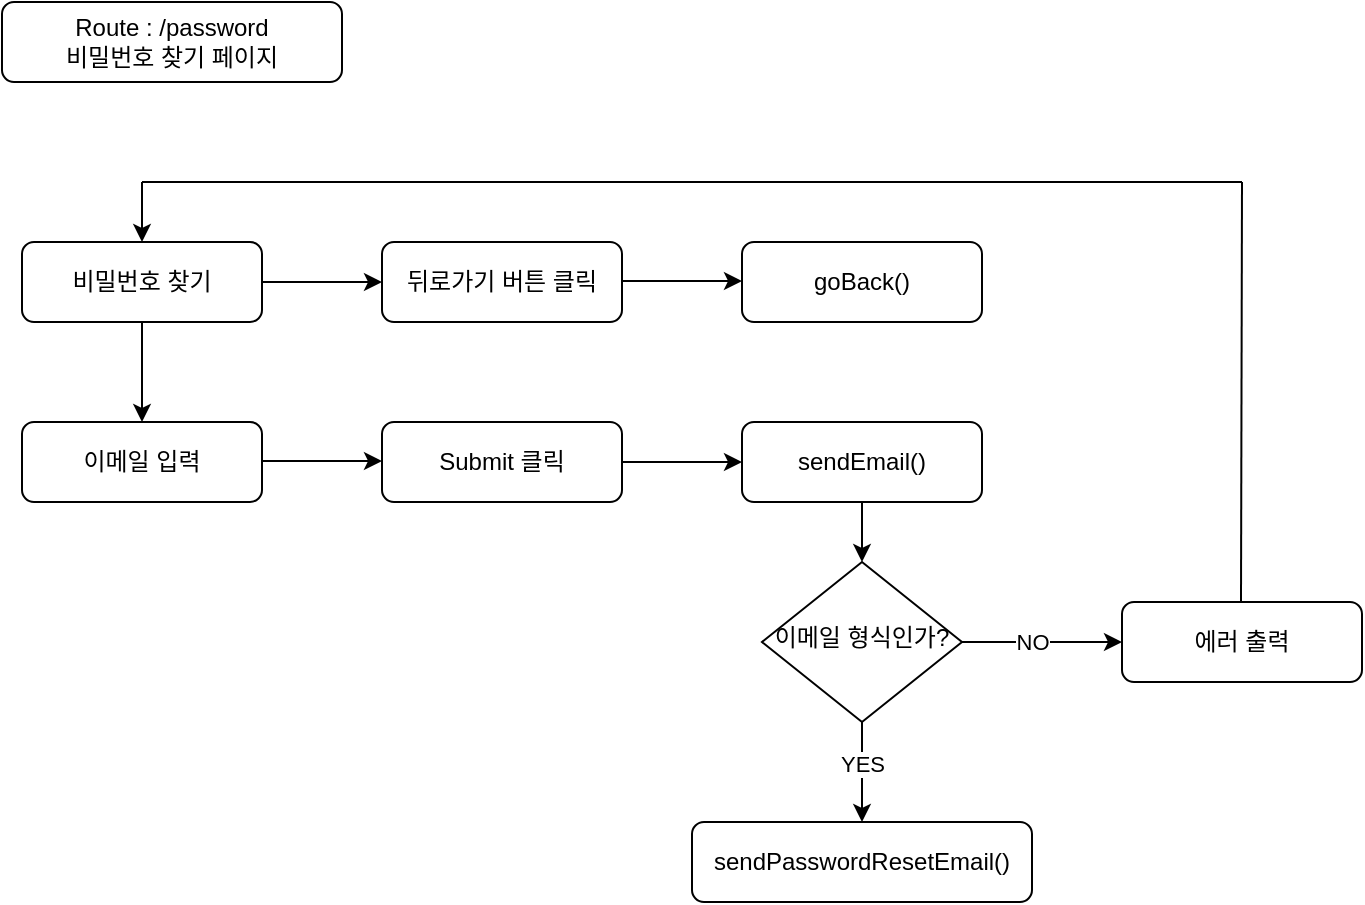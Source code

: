 <mxfile version="16.5.5" type="device"><diagram id="C5RBs43oDa-KdzZeNtuy" name="Page-1"><mxGraphModel dx="850" dy="511" grid="1" gridSize="10" guides="1" tooltips="1" connect="1" arrows="1" fold="1" page="1" pageScale="1" pageWidth="827" pageHeight="1169" math="0" shadow="0"><root><mxCell id="WIyWlLk6GJQsqaUBKTNV-0"/><mxCell id="WIyWlLk6GJQsqaUBKTNV-1" parent="WIyWlLk6GJQsqaUBKTNV-0"/><mxCell id="WIyWlLk6GJQsqaUBKTNV-3" value="비밀번호 찾기" style="rounded=1;whiteSpace=wrap;html=1;fontSize=12;glass=0;strokeWidth=1;shadow=0;" parent="WIyWlLk6GJQsqaUBKTNV-1" vertex="1"><mxGeometry x="70" y="160" width="120" height="40" as="geometry"/></mxCell><mxCell id="WIyWlLk6GJQsqaUBKTNV-6" value="이메일 형식인가?" style="rhombus;whiteSpace=wrap;html=1;shadow=0;fontFamily=Helvetica;fontSize=12;align=center;strokeWidth=1;spacing=6;spacingTop=-4;" parent="WIyWlLk6GJQsqaUBKTNV-1" vertex="1"><mxGeometry x="440" y="320" width="100" height="80" as="geometry"/></mxCell><mxCell id="WIyWlLk6GJQsqaUBKTNV-11" value="goBack()" style="rounded=1;whiteSpace=wrap;html=1;fontSize=12;glass=0;strokeWidth=1;shadow=0;" parent="WIyWlLk6GJQsqaUBKTNV-1" vertex="1"><mxGeometry x="430" y="160" width="120" height="40" as="geometry"/></mxCell><mxCell id="9v0VACQXdXDO3OVwB4aU-0" value="Route : /password&lt;br&gt;비밀번호 찾기 페이지" style="rounded=1;whiteSpace=wrap;html=1;fontSize=12;glass=0;strokeWidth=1;shadow=0;" vertex="1" parent="WIyWlLk6GJQsqaUBKTNV-1"><mxGeometry x="60" y="40" width="170" height="40" as="geometry"/></mxCell><mxCell id="9v0VACQXdXDO3OVwB4aU-8" value="" style="endArrow=classic;html=1;rounded=0;exitX=1;exitY=0.5;exitDx=0;exitDy=0;" edge="1" parent="WIyWlLk6GJQsqaUBKTNV-1" source="WIyWlLk6GJQsqaUBKTNV-3"><mxGeometry width="50" height="50" relative="1" as="geometry"><mxPoint x="300" y="330" as="sourcePoint"/><mxPoint x="250" y="180" as="targetPoint"/></mxGeometry></mxCell><mxCell id="9v0VACQXdXDO3OVwB4aU-9" value="뒤로가기 버튼 클릭" style="rounded=1;whiteSpace=wrap;html=1;fontSize=12;glass=0;strokeWidth=1;shadow=0;" vertex="1" parent="WIyWlLk6GJQsqaUBKTNV-1"><mxGeometry x="250" y="160" width="120" height="40" as="geometry"/></mxCell><mxCell id="9v0VACQXdXDO3OVwB4aU-10" value="" style="endArrow=classic;html=1;rounded=0;exitX=1;exitY=0.5;exitDx=0;exitDy=0;" edge="1" parent="WIyWlLk6GJQsqaUBKTNV-1"><mxGeometry width="50" height="50" relative="1" as="geometry"><mxPoint x="370" y="179.5" as="sourcePoint"/><mxPoint x="430" y="179.5" as="targetPoint"/></mxGeometry></mxCell><mxCell id="9v0VACQXdXDO3OVwB4aU-11" value="" style="endArrow=classic;html=1;rounded=0;exitX=0.5;exitY=1;exitDx=0;exitDy=0;" edge="1" parent="WIyWlLk6GJQsqaUBKTNV-1" source="WIyWlLk6GJQsqaUBKTNV-3"><mxGeometry width="50" height="50" relative="1" as="geometry"><mxPoint x="300" y="330" as="sourcePoint"/><mxPoint x="130" y="250" as="targetPoint"/></mxGeometry></mxCell><mxCell id="9v0VACQXdXDO3OVwB4aU-12" value="이메일 입력" style="rounded=1;whiteSpace=wrap;html=1;fontSize=12;glass=0;strokeWidth=1;shadow=0;" vertex="1" parent="WIyWlLk6GJQsqaUBKTNV-1"><mxGeometry x="70" y="250" width="120" height="40" as="geometry"/></mxCell><mxCell id="9v0VACQXdXDO3OVwB4aU-13" value="" style="endArrow=classic;html=1;rounded=0;exitX=1;exitY=0.5;exitDx=0;exitDy=0;" edge="1" parent="WIyWlLk6GJQsqaUBKTNV-1"><mxGeometry width="50" height="50" relative="1" as="geometry"><mxPoint x="190" y="269.5" as="sourcePoint"/><mxPoint x="250" y="269.5" as="targetPoint"/></mxGeometry></mxCell><mxCell id="9v0VACQXdXDO3OVwB4aU-14" value="Submit 클릭" style="rounded=1;whiteSpace=wrap;html=1;fontSize=12;glass=0;strokeWidth=1;shadow=0;" vertex="1" parent="WIyWlLk6GJQsqaUBKTNV-1"><mxGeometry x="250" y="250" width="120" height="40" as="geometry"/></mxCell><mxCell id="9v0VACQXdXDO3OVwB4aU-15" value="" style="endArrow=classic;html=1;rounded=0;exitX=1;exitY=0.5;exitDx=0;exitDy=0;" edge="1" parent="WIyWlLk6GJQsqaUBKTNV-1" source="9v0VACQXdXDO3OVwB4aU-14"><mxGeometry width="50" height="50" relative="1" as="geometry"><mxPoint x="380" y="189.5" as="sourcePoint"/><mxPoint x="430" y="270" as="targetPoint"/></mxGeometry></mxCell><mxCell id="9v0VACQXdXDO3OVwB4aU-16" value="sendEmail()" style="rounded=1;whiteSpace=wrap;html=1;fontSize=12;glass=0;strokeWidth=1;shadow=0;" vertex="1" parent="WIyWlLk6GJQsqaUBKTNV-1"><mxGeometry x="430" y="250" width="120" height="40" as="geometry"/></mxCell><mxCell id="9v0VACQXdXDO3OVwB4aU-17" value="" style="endArrow=classic;html=1;rounded=0;exitX=0.5;exitY=1;exitDx=0;exitDy=0;entryX=0.5;entryY=0;entryDx=0;entryDy=0;" edge="1" parent="WIyWlLk6GJQsqaUBKTNV-1" source="9v0VACQXdXDO3OVwB4aU-16" target="WIyWlLk6GJQsqaUBKTNV-6"><mxGeometry width="50" height="50" relative="1" as="geometry"><mxPoint x="340" y="330" as="sourcePoint"/><mxPoint x="390" y="280" as="targetPoint"/></mxGeometry></mxCell><mxCell id="9v0VACQXdXDO3OVwB4aU-18" value="" style="endArrow=classic;html=1;rounded=0;exitX=0.5;exitY=1;exitDx=0;exitDy=0;entryX=0.5;entryY=0;entryDx=0;entryDy=0;" edge="1" parent="WIyWlLk6GJQsqaUBKTNV-1" source="WIyWlLk6GJQsqaUBKTNV-6" target="9v0VACQXdXDO3OVwB4aU-19"><mxGeometry width="50" height="50" relative="1" as="geometry"><mxPoint x="500" y="300" as="sourcePoint"/><mxPoint x="490" y="440" as="targetPoint"/></mxGeometry></mxCell><mxCell id="9v0VACQXdXDO3OVwB4aU-25" value="YES&lt;br&gt;" style="edgeLabel;html=1;align=center;verticalAlign=middle;resizable=0;points=[];" vertex="1" connectable="0" parent="9v0VACQXdXDO3OVwB4aU-18"><mxGeometry x="-0.43" y="3" relative="1" as="geometry"><mxPoint x="-3" y="6" as="offset"/></mxGeometry></mxCell><mxCell id="9v0VACQXdXDO3OVwB4aU-19" value="sendPasswordResetEmail()" style="rounded=1;whiteSpace=wrap;html=1;fontSize=12;glass=0;strokeWidth=1;shadow=0;" vertex="1" parent="WIyWlLk6GJQsqaUBKTNV-1"><mxGeometry x="405" y="450" width="170" height="40" as="geometry"/></mxCell><mxCell id="9v0VACQXdXDO3OVwB4aU-21" value="에러 출력" style="rounded=1;whiteSpace=wrap;html=1;fontSize=12;glass=0;strokeWidth=1;shadow=0;" vertex="1" parent="WIyWlLk6GJQsqaUBKTNV-1"><mxGeometry x="620" y="340" width="120" height="40" as="geometry"/></mxCell><mxCell id="9v0VACQXdXDO3OVwB4aU-23" value="" style="endArrow=classic;html=1;rounded=0;entryX=0;entryY=0.5;entryDx=0;entryDy=0;exitX=1;exitY=0.5;exitDx=0;exitDy=0;" edge="1" parent="WIyWlLk6GJQsqaUBKTNV-1" source="WIyWlLk6GJQsqaUBKTNV-6" target="9v0VACQXdXDO3OVwB4aU-21"><mxGeometry width="50" height="50" relative="1" as="geometry"><mxPoint x="340" y="340" as="sourcePoint"/><mxPoint x="390" y="290" as="targetPoint"/></mxGeometry></mxCell><mxCell id="9v0VACQXdXDO3OVwB4aU-24" value="NO&lt;br&gt;" style="edgeLabel;html=1;align=center;verticalAlign=middle;resizable=0;points=[];" vertex="1" connectable="0" parent="9v0VACQXdXDO3OVwB4aU-23"><mxGeometry x="0.15" y="1" relative="1" as="geometry"><mxPoint x="-11" y="1" as="offset"/></mxGeometry></mxCell><mxCell id="9v0VACQXdXDO3OVwB4aU-28" value="" style="endArrow=none;html=1;rounded=0;" edge="1" parent="WIyWlLk6GJQsqaUBKTNV-1"><mxGeometry width="50" height="50" relative="1" as="geometry"><mxPoint x="679.5" y="340" as="sourcePoint"/><mxPoint x="680" y="130" as="targetPoint"/></mxGeometry></mxCell><mxCell id="9v0VACQXdXDO3OVwB4aU-29" value="" style="endArrow=none;html=1;rounded=0;" edge="1" parent="WIyWlLk6GJQsqaUBKTNV-1"><mxGeometry width="50" height="50" relative="1" as="geometry"><mxPoint x="130" y="130" as="sourcePoint"/><mxPoint x="680" y="130" as="targetPoint"/></mxGeometry></mxCell><mxCell id="9v0VACQXdXDO3OVwB4aU-30" value="" style="endArrow=classic;html=1;rounded=0;entryX=0.5;entryY=0;entryDx=0;entryDy=0;" edge="1" parent="WIyWlLk6GJQsqaUBKTNV-1" target="WIyWlLk6GJQsqaUBKTNV-3"><mxGeometry width="50" height="50" relative="1" as="geometry"><mxPoint x="130" y="130" as="sourcePoint"/><mxPoint x="390" y="280" as="targetPoint"/></mxGeometry></mxCell></root></mxGraphModel></diagram></mxfile>